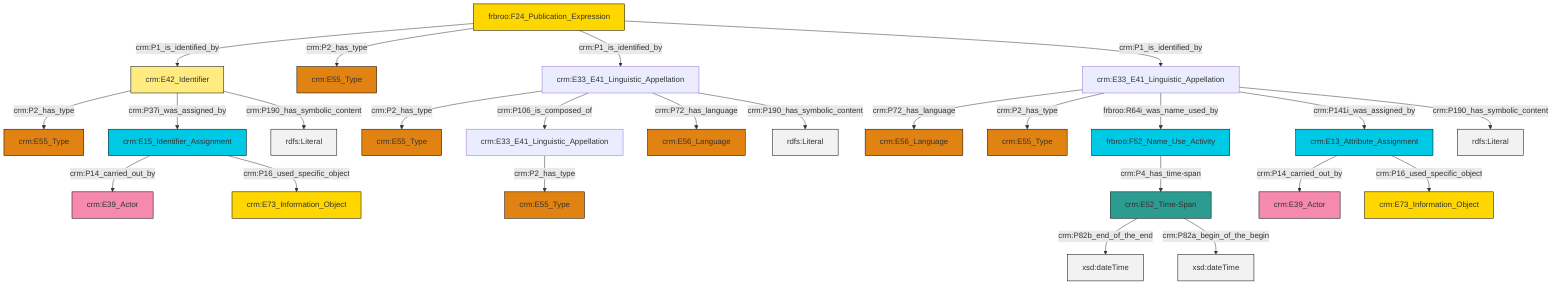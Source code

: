 graph TD
classDef Literal fill:#f2f2f2,stroke:#000000;
classDef CRM_Entity fill:#FFFFFF,stroke:#000000;
classDef Temporal_Entity fill:#00C9E6, stroke:#000000;
classDef Type fill:#E18312, stroke:#000000;
classDef Time-Span fill:#2C9C91, stroke:#000000;
classDef Appellation fill:#FFEB7F, stroke:#000000;
classDef Place fill:#008836, stroke:#000000;
classDef Persistent_Item fill:#B266B2, stroke:#000000;
classDef Conceptual_Object fill:#FFD700, stroke:#000000;
classDef Physical_Thing fill:#D2B48C, stroke:#000000;
classDef Actor fill:#f58aad, stroke:#000000;
classDef PC_Classes fill:#4ce600, stroke:#000000;
classDef Multi fill:#cccccc,stroke:#000000;

4["crm:E33_E41_Linguistic_Appellation"]:::Default -->|crm:P72_has_language| 5["crm:E56_Language"]:::Type
6["crm:E42_Identifier"]:::Appellation -->|crm:P2_has_type| 7["crm:E55_Type"]:::Type
0["crm:E15_Identifier_Assignment"]:::Temporal_Entity -->|crm:P14_carried_out_by| 12["crm:E39_Actor"]:::Actor
16["crm:E13_Attribute_Assignment"]:::Temporal_Entity -->|crm:P14_carried_out_by| 18["crm:E39_Actor"]:::Actor
22["frbroo:F24_Publication_Expression"]:::Conceptual_Object -->|crm:P1_is_identified_by| 6["crm:E42_Identifier"]:::Appellation
23["crm:E33_E41_Linguistic_Appellation"]:::Default -->|crm:P2_has_type| 2["crm:E55_Type"]:::Type
22["frbroo:F24_Publication_Expression"]:::Conceptual_Object -->|crm:P2_has_type| 24["crm:E55_Type"]:::Type
23["crm:E33_E41_Linguistic_Appellation"]:::Default -->|crm:P106_is_composed_of| 8["crm:E33_E41_Linguistic_Appellation"]:::Default
6["crm:E42_Identifier"]:::Appellation -->|crm:P37i_was_assigned_by| 0["crm:E15_Identifier_Assignment"]:::Temporal_Entity
23["crm:E33_E41_Linguistic_Appellation"]:::Default -->|crm:P72_has_language| 28["crm:E56_Language"]:::Type
8["crm:E33_E41_Linguistic_Appellation"]:::Default -->|crm:P2_has_type| 25["crm:E55_Type"]:::Type
4["crm:E33_E41_Linguistic_Appellation"]:::Default -->|crm:P2_has_type| 34["crm:E55_Type"]:::Type
37["crm:E52_Time-Span"]:::Time-Span -->|crm:P82b_end_of_the_end| 38[xsd:dateTime]:::Literal
6["crm:E42_Identifier"]:::Appellation -->|crm:P190_has_symbolic_content| 39[rdfs:Literal]:::Literal
4["crm:E33_E41_Linguistic_Appellation"]:::Default -->|frbroo:R64i_was_name_used_by| 14["frbroo:F52_Name_Use_Activity"]:::Temporal_Entity
16["crm:E13_Attribute_Assignment"]:::Temporal_Entity -->|crm:P16_used_specific_object| 20["crm:E73_Information_Object"]:::Conceptual_Object
37["crm:E52_Time-Span"]:::Time-Span -->|crm:P82a_begin_of_the_begin| 40[xsd:dateTime]:::Literal
4["crm:E33_E41_Linguistic_Appellation"]:::Default -->|crm:P141i_was_assigned_by| 16["crm:E13_Attribute_Assignment"]:::Temporal_Entity
0["crm:E15_Identifier_Assignment"]:::Temporal_Entity -->|crm:P16_used_specific_object| 32["crm:E73_Information_Object"]:::Conceptual_Object
14["frbroo:F52_Name_Use_Activity"]:::Temporal_Entity -->|crm:P4_has_time-span| 37["crm:E52_Time-Span"]:::Time-Span
22["frbroo:F24_Publication_Expression"]:::Conceptual_Object -->|crm:P1_is_identified_by| 23["crm:E33_E41_Linguistic_Appellation"]:::Default
4["crm:E33_E41_Linguistic_Appellation"]:::Default -->|crm:P190_has_symbolic_content| 44[rdfs:Literal]:::Literal
23["crm:E33_E41_Linguistic_Appellation"]:::Default -->|crm:P190_has_symbolic_content| 45[rdfs:Literal]:::Literal
22["frbroo:F24_Publication_Expression"]:::Conceptual_Object -->|crm:P1_is_identified_by| 4["crm:E33_E41_Linguistic_Appellation"]:::Default